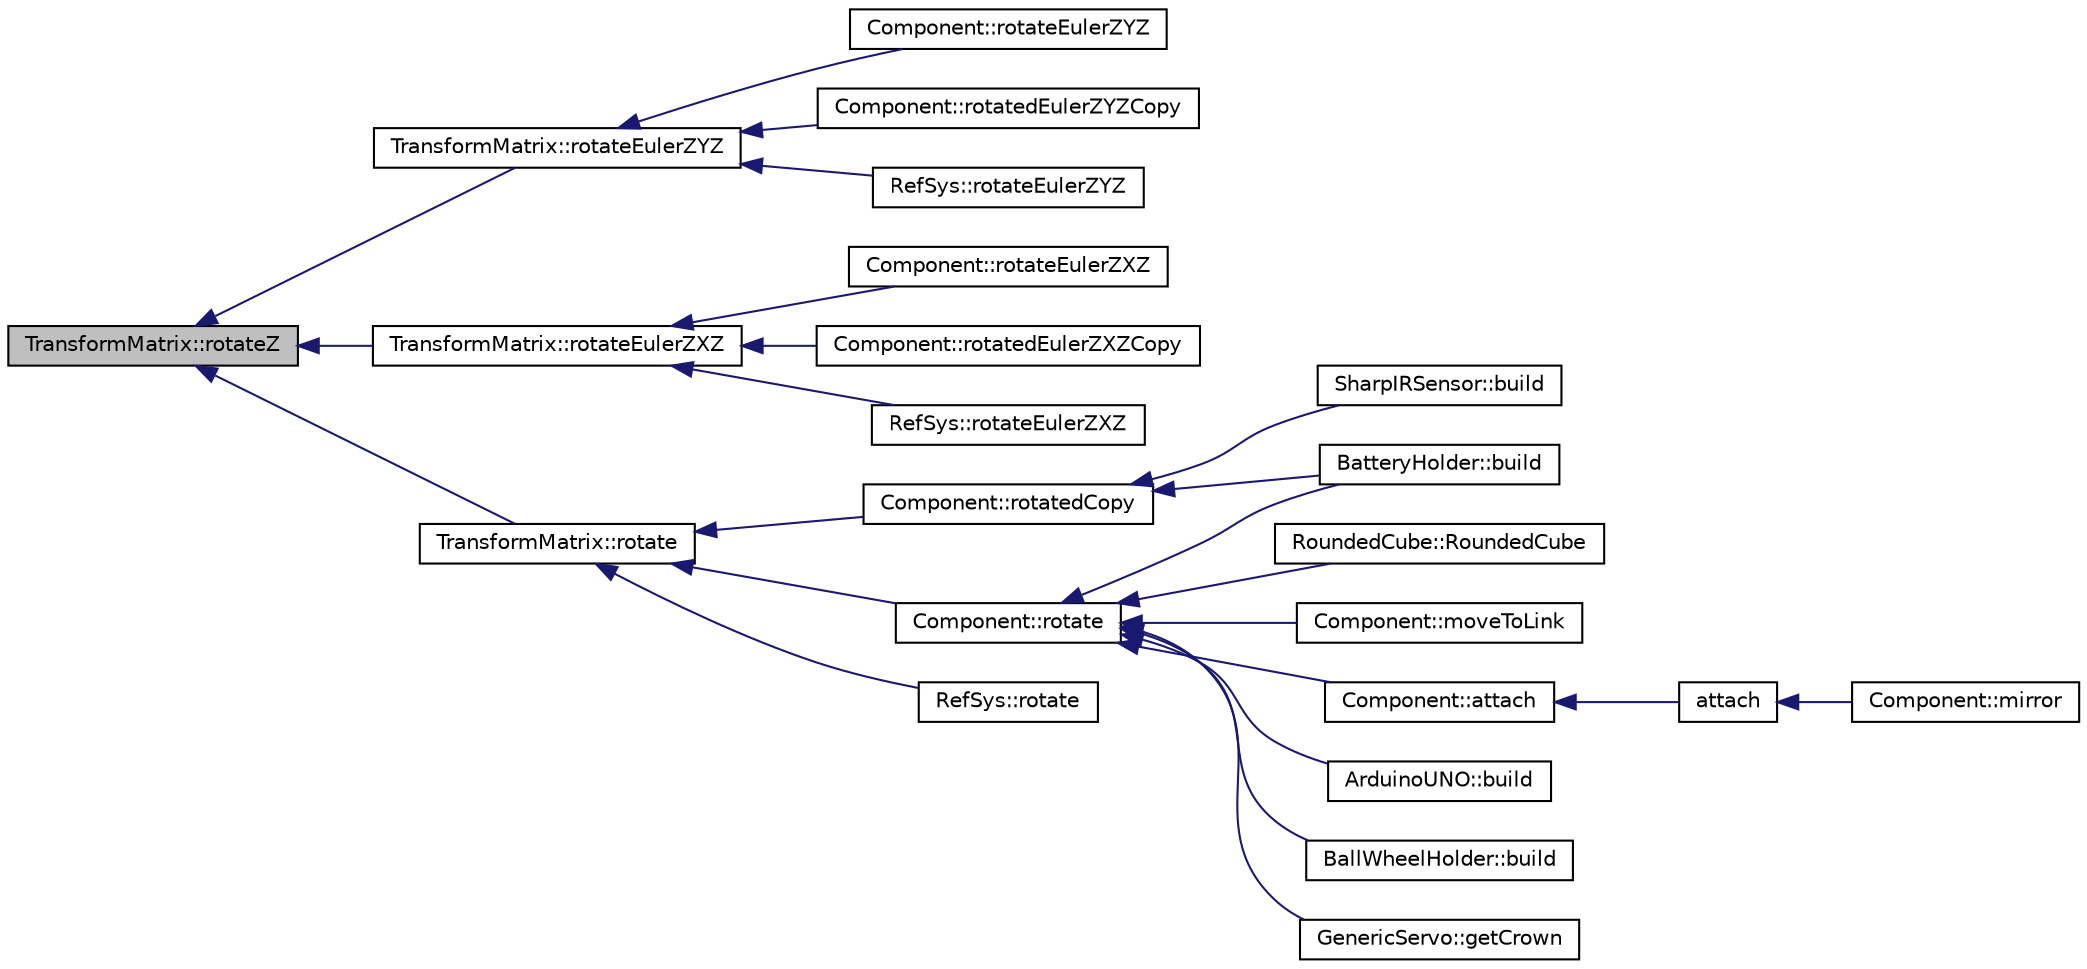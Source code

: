 digraph "TransformMatrix::rotateZ"
{
  edge [fontname="Helvetica",fontsize="10",labelfontname="Helvetica",labelfontsize="10"];
  node [fontname="Helvetica",fontsize="10",shape=record];
  rankdir="LR";
  Node393 [label="TransformMatrix::rotateZ",height=0.2,width=0.4,color="black", fillcolor="grey75", style="filled", fontcolor="black"];
  Node393 -> Node394 [dir="back",color="midnightblue",fontsize="10",style="solid",fontname="Helvetica"];
  Node394 [label="TransformMatrix::rotateEulerZYZ",height=0.2,width=0.4,color="black", fillcolor="white", style="filled",URL="$classTransformMatrix.html#a6ca67ecc63c5f6fd26cca1d0df2033eb",tooltip="Applies an Euler rotation around the initial fixed z, y&#39;, z&#39;&#39; Applies three rotations around z..."];
  Node394 -> Node395 [dir="back",color="midnightblue",fontsize="10",style="solid",fontname="Helvetica"];
  Node395 [label="Component::rotateEulerZYZ",height=0.2,width=0.4,color="black", fillcolor="white", style="filled",URL="$classComponent.html#a495eab23b140a50437e90f84500803eb",tooltip="Rotate the component with Euler Angles ZY&#39;Z&#39;&#39;. "];
  Node394 -> Node396 [dir="back",color="midnightblue",fontsize="10",style="solid",fontname="Helvetica"];
  Node396 [label="Component::rotatedEulerZYZCopy",height=0.2,width=0.4,color="black", fillcolor="white", style="filled",URL="$classComponent.html#a1ad2043bd3b91ad39cf671b6c7becfa5",tooltip="Rotate a copy of the component with Euler Angles ZX&#39;Z&#39;&#39;. "];
  Node394 -> Node397 [dir="back",color="midnightblue",fontsize="10",style="solid",fontname="Helvetica"];
  Node397 [label="RefSys::rotateEulerZYZ",height=0.2,width=0.4,color="black", fillcolor="white", style="filled",URL="$classRefSys.html#a8546580f91dabc8f246aaa179577b327",tooltip="Rotates the reference system This methods rotates the reference system with the Euler ZYZ angles..."];
  Node393 -> Node398 [dir="back",color="midnightblue",fontsize="10",style="solid",fontname="Helvetica"];
  Node398 [label="TransformMatrix::rotateEulerZXZ",height=0.2,width=0.4,color="black", fillcolor="white", style="filled",URL="$classTransformMatrix.html#ae6ad2df1f60c163d35b5fd43846034fb",tooltip="Applies an Euler rotation around the initial fixed z, x&#39;, z&#39;&#39; Applies three rotations around z..."];
  Node398 -> Node399 [dir="back",color="midnightblue",fontsize="10",style="solid",fontname="Helvetica"];
  Node399 [label="Component::rotateEulerZXZ",height=0.2,width=0.4,color="black", fillcolor="white", style="filled",URL="$classComponent.html#a65626ffdf954959a05120a15daf04219",tooltip="Rotate the component with Euler Angles ZX&#39;Z&#39;&#39;. "];
  Node398 -> Node400 [dir="back",color="midnightblue",fontsize="10",style="solid",fontname="Helvetica"];
  Node400 [label="Component::rotatedEulerZXZCopy",height=0.2,width=0.4,color="black", fillcolor="white", style="filled",URL="$classComponent.html#a356ba279ad0e9897f67c55bcebc56cd1",tooltip="Rotate a copy of the component with Euler Angles ZX&#39;Z&#39;&#39;. "];
  Node398 -> Node401 [dir="back",color="midnightblue",fontsize="10",style="solid",fontname="Helvetica"];
  Node401 [label="RefSys::rotateEulerZXZ",height=0.2,width=0.4,color="black", fillcolor="white", style="filled",URL="$classRefSys.html#a4221bb6359fc187e5b8f111c80e38659",tooltip="Rotates the reference system This methods rotates the reference system with the Euler ZXZ angles..."];
  Node393 -> Node402 [dir="back",color="midnightblue",fontsize="10",style="solid",fontname="Helvetica"];
  Node402 [label="TransformMatrix::rotate",height=0.2,width=0.4,color="black", fillcolor="white", style="filled",URL="$classTransformMatrix.html#a20910983db5e4e0574879dd86b4f8a3e",tooltip="Applies a Roll-Pitch-Yaw rotation around the initial fixed x, y, z Applies three rotations around the..."];
  Node402 -> Node403 [dir="back",color="midnightblue",fontsize="10",style="solid",fontname="Helvetica"];
  Node403 [label="Component::rotatedCopy",height=0.2,width=0.4,color="black", fillcolor="white", style="filled",URL="$classComponent.html#ad9de437a1628000f65fea65381e4c3d4",tooltip="Rotate the component. "];
  Node403 -> Node404 [dir="back",color="midnightblue",fontsize="10",style="solid",fontname="Helvetica"];
  Node404 [label="BatteryHolder::build",height=0.2,width=0.4,color="black", fillcolor="white", style="filled",URL="$classBatteryHolder.html#a31b5756aae7816ef88986302ec12303c",tooltip="Build the piece. "];
  Node403 -> Node405 [dir="back",color="midnightblue",fontsize="10",style="solid",fontname="Helvetica"];
  Node405 [label="SharpIRSensor::build",height=0.2,width=0.4,color="black", fillcolor="white", style="filled",URL="$classSharpIRSensor.html#a9358ae89493f89e94ecf763fa4f2f542",tooltip="Build the piece. "];
  Node402 -> Node406 [dir="back",color="midnightblue",fontsize="10",style="solid",fontname="Helvetica"];
  Node406 [label="Component::rotate",height=0.2,width=0.4,color="black", fillcolor="white", style="filled",URL="$classComponent.html#a5d02f92e62bd7a142dcc9c0dae0c908d",tooltip="Rotate the component. "];
  Node406 -> Node407 [dir="back",color="midnightblue",fontsize="10",style="solid",fontname="Helvetica"];
  Node407 [label="RoundedCube::RoundedCube",height=0.2,width=0.4,color="black", fillcolor="white", style="filled",URL="$classRoundedCube.html#ad0ba2fd7d94c9b93a559bb36ab5787bf",tooltip="Constructor. "];
  Node406 -> Node408 [dir="back",color="midnightblue",fontsize="10",style="solid",fontname="Helvetica"];
  Node408 [label="Component::moveToLink",height=0.2,width=0.4,color="black", fillcolor="white", style="filled",URL="$classComponent.html#a90358faa491581771a2677e8cdc00bfd",tooltip="Move To Link Function This method rotates and translates the component in order to place it at a link..."];
  Node406 -> Node409 [dir="back",color="midnightblue",fontsize="10",style="solid",fontname="Helvetica"];
  Node409 [label="Component::attach",height=0.2,width=0.4,color="black", fillcolor="white", style="filled",URL="$classComponent.html#a229e816c0585cc4452b0200e0e842d1c",tooltip="Attaches two components This method attaches attachment component to the componet, making the links fit together. "];
  Node409 -> Node410 [dir="back",color="midnightblue",fontsize="10",style="solid",fontname="Helvetica"];
  Node410 [label="attach",height=0.2,width=0.4,color="black", fillcolor="white", style="filled",URL="$globalfunctions_8h.html#a09e34955be2ae478ecf8ee52ce4cc741",tooltip="Attaches two components This method attaches attachment component to base componet, making the links fit together. "];
  Node410 -> Node411 [dir="back",color="midnightblue",fontsize="10",style="solid",fontname="Helvetica"];
  Node411 [label="Component::mirror",height=0.2,width=0.4,color="black", fillcolor="white", style="filled",URL="$classComponent.html#a12fc1771122cebeb04603a1e9029fe19",tooltip="Mirror the component. "];
  Node406 -> Node412 [dir="back",color="midnightblue",fontsize="10",style="solid",fontname="Helvetica"];
  Node412 [label="ArduinoUNO::build",height=0.2,width=0.4,color="black", fillcolor="white", style="filled",URL="$classArduinoUNO.html#a3f36db05b8094951b6a0372fae99e390",tooltip="Build the piece. "];
  Node406 -> Node413 [dir="back",color="midnightblue",fontsize="10",style="solid",fontname="Helvetica"];
  Node413 [label="BallWheelHolder::build",height=0.2,width=0.4,color="black", fillcolor="white", style="filled",URL="$classBallWheelHolder.html#a5fdc4b7a1f329bf9e136abb14ce79066",tooltip="Build the piece. "];
  Node406 -> Node404 [dir="back",color="midnightblue",fontsize="10",style="solid",fontname="Helvetica"];
  Node406 -> Node414 [dir="back",color="midnightblue",fontsize="10",style="solid",fontname="Helvetica"];
  Node414 [label="GenericServo::getCrown",height=0.2,width=0.4,color="black", fillcolor="white", style="filled",URL="$classGenericServo.html#a495d0b7ab36c079972c4702359c5ec76",tooltip="returns a component only with the crown "];
  Node402 -> Node415 [dir="back",color="midnightblue",fontsize="10",style="solid",fontname="Helvetica"];
  Node415 [label="RefSys::rotate",height=0.2,width=0.4,color="black", fillcolor="white", style="filled",URL="$classRefSys.html#af6bf58cbf4ee5d308bd05ab976562c56",tooltip="Rotates the reference system This methods rotates the reference system The origin is kept unmoved..."];
}
